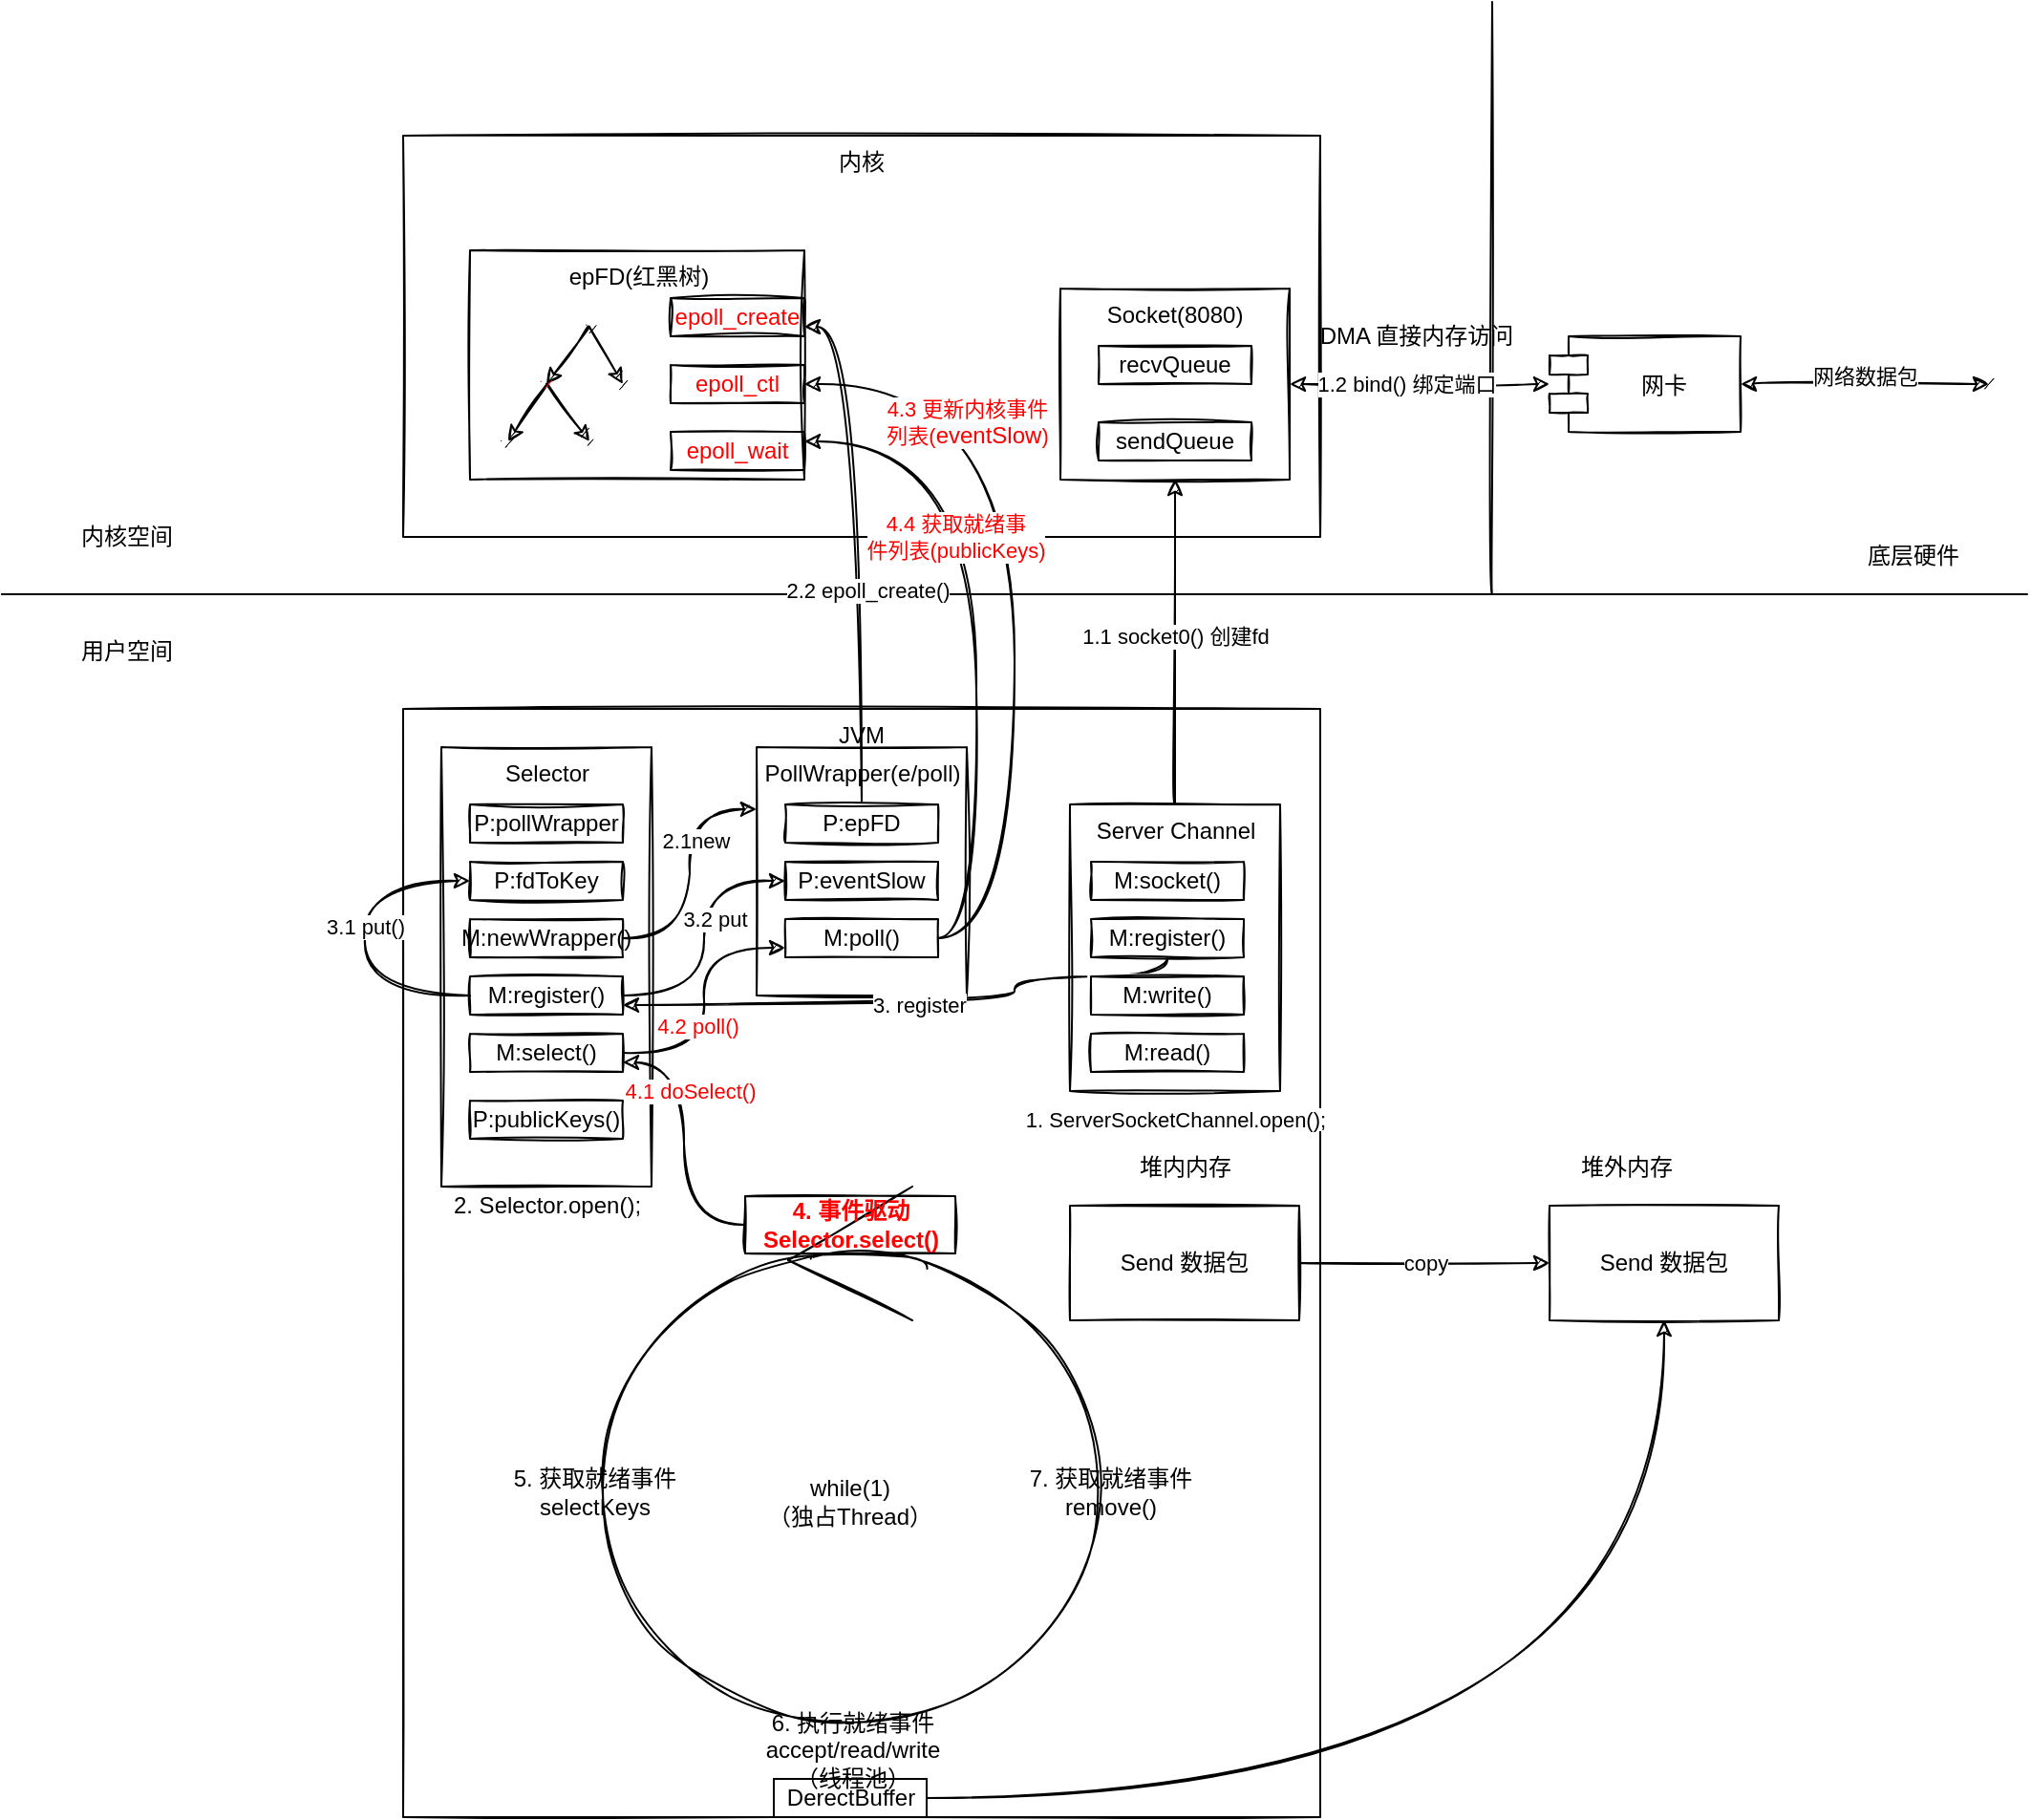 <mxfile version="14.6.12" type="device" pages="2"><diagram id="23iRSUPoRavnBvh4doch" name="NIO架构"><mxGraphModel dx="1940" dy="721" grid="1" gridSize="10" guides="1" tooltips="1" connect="1" arrows="1" fold="1" page="1" pageScale="1" pageWidth="827" pageHeight="1169" math="0" shadow="0"><root><mxCell id="0"/><mxCell id="1" parent="0"/><mxCell id="UZY1eDvHCtF0Vs8QLToh-1" value="" style="endArrow=none;html=1;curved=1;sketch=1;" edge="1" parent="1"><mxGeometry width="50" height="50" relative="1" as="geometry"><mxPoint x="-260" y="310" as="sourcePoint"/><mxPoint x="800" y="310" as="targetPoint"/></mxGeometry></mxCell><mxCell id="UZY1eDvHCtF0Vs8QLToh-2" value="" style="endArrow=none;html=1;curved=1;sketch=1;" edge="1" parent="1"><mxGeometry width="50" height="50" relative="1" as="geometry"><mxPoint x="520" y="310" as="sourcePoint"/><mxPoint x="520" as="targetPoint"/></mxGeometry></mxCell><mxCell id="UZY1eDvHCtF0Vs8QLToh-4" value="用户空间" style="text;html=1;align=center;verticalAlign=middle;resizable=0;points=[];autosize=1;strokeColor=none;sketch=1;" vertex="1" parent="1"><mxGeometry x="-225" y="330" width="60" height="20" as="geometry"/></mxCell><mxCell id="UZY1eDvHCtF0Vs8QLToh-5" value="内核空间" style="text;html=1;align=center;verticalAlign=middle;resizable=0;points=[];autosize=1;strokeColor=none;sketch=1;" vertex="1" parent="1"><mxGeometry x="-225" y="270" width="60" height="20" as="geometry"/></mxCell><mxCell id="UZY1eDvHCtF0Vs8QLToh-6" value="底层硬件" style="text;html=1;align=center;verticalAlign=middle;resizable=0;points=[];autosize=1;strokeColor=none;sketch=1;" vertex="1" parent="1"><mxGeometry x="710" y="280" width="60" height="20" as="geometry"/></mxCell><mxCell id="UZY1eDvHCtF0Vs8QLToh-7" value="内核" style="whiteSpace=wrap;html=1;align=center;verticalAlign=top;sketch=1;" vertex="1" parent="1"><mxGeometry x="-50" y="70" width="480" height="210" as="geometry"/></mxCell><mxCell id="UZY1eDvHCtF0Vs8QLToh-8" value="JVM" style="whiteSpace=wrap;html=1;verticalAlign=top;sketch=1;" vertex="1" parent="1"><mxGeometry x="-50" y="370" width="480" height="580" as="geometry"/></mxCell><mxCell id="UZY1eDvHCtF0Vs8QLToh-9" value="Socket(8080)" style="whiteSpace=wrap;html=1;align=center;verticalAlign=top;sketch=1;" vertex="1" parent="1"><mxGeometry x="294" y="150" width="120" height="100" as="geometry"/></mxCell><mxCell id="UZY1eDvHCtF0Vs8QLToh-10" value="recvQueue" style="whiteSpace=wrap;html=1;align=center;sketch=1;" vertex="1" parent="1"><mxGeometry x="314" y="180" width="80" height="20" as="geometry"/></mxCell><mxCell id="UZY1eDvHCtF0Vs8QLToh-11" value="&lt;span&gt;sendQueue&lt;/span&gt;" style="whiteSpace=wrap;html=1;align=center;sketch=1;" vertex="1" parent="1"><mxGeometry x="314" y="220" width="80" height="20" as="geometry"/></mxCell><mxCell id="UZY1eDvHCtF0Vs8QLToh-14" style="edgeStyle=orthogonalEdgeStyle;orthogonalLoop=1;jettySize=auto;html=1;entryX=1;entryY=0.5;entryDx=0;entryDy=0;startArrow=classic;startFill=1;curved=1;sketch=1;" edge="1" parent="1" target="UZY1eDvHCtF0Vs8QLToh-9"><mxGeometry relative="1" as="geometry"><mxPoint x="550" y="200" as="sourcePoint"/></mxGeometry></mxCell><mxCell id="UZY1eDvHCtF0Vs8QLToh-18" value="1.2 bind() 绑定端口" style="edgeLabel;html=1;align=center;verticalAlign=middle;resizable=0;points=[];sketch=1;" vertex="1" connectable="0" parent="UZY1eDvHCtF0Vs8QLToh-14"><mxGeometry x="0.103" relative="1" as="geometry"><mxPoint as="offset"/></mxGeometry></mxCell><mxCell id="UZY1eDvHCtF0Vs8QLToh-17" value="" style="edgeStyle=orthogonalEdgeStyle;orthogonalLoop=1;jettySize=auto;html=1;startArrow=classic;startFill=1;curved=1;sketch=1;" edge="1" parent="1" source="UZY1eDvHCtF0Vs8QLToh-15" target="UZY1eDvHCtF0Vs8QLToh-16"><mxGeometry relative="1" as="geometry"/></mxCell><mxCell id="UZY1eDvHCtF0Vs8QLToh-19" value="网络数据包" style="edgeLabel;html=1;align=center;verticalAlign=middle;resizable=0;points=[];sketch=1;" vertex="1" connectable="0" parent="UZY1eDvHCtF0Vs8QLToh-17"><mxGeometry y="4" relative="1" as="geometry"><mxPoint as="offset"/></mxGeometry></mxCell><mxCell id="UZY1eDvHCtF0Vs8QLToh-15" value="网卡" style="shape=module;align=left;spacingLeft=20;align=center;verticalAlign=middle;sketch=1;" vertex="1" parent="1"><mxGeometry x="550" y="175" width="100" height="50" as="geometry"/></mxCell><mxCell id="UZY1eDvHCtF0Vs8QLToh-16" value="" style="shape=waypoint;size=6;pointerEvents=1;points=[];fillColor=#ffffff;resizable=0;rotatable=0;perimeter=centerPerimeter;snapToPoint=1;spacingLeft=20;sketch=1;" vertex="1" parent="1"><mxGeometry x="760" y="180" width="40" height="40" as="geometry"/></mxCell><mxCell id="UZY1eDvHCtF0Vs8QLToh-21" value="" style="edgeStyle=orthogonalEdgeStyle;orthogonalLoop=1;jettySize=auto;html=1;entryX=0.5;entryY=1;entryDx=0;entryDy=0;startArrow=none;startFill=0;curved=1;sketch=1;" edge="1" parent="1" source="UZY1eDvHCtF0Vs8QLToh-20" target="UZY1eDvHCtF0Vs8QLToh-9"><mxGeometry relative="1" as="geometry"/></mxCell><mxCell id="UZY1eDvHCtF0Vs8QLToh-25" value="1.1 socket0() 创建fd" style="edgeLabel;html=1;align=center;verticalAlign=middle;resizable=0;points=[];sketch=1;" vertex="1" connectable="0" parent="UZY1eDvHCtF0Vs8QLToh-21"><mxGeometry x="0.035" relative="1" as="geometry"><mxPoint as="offset"/></mxGeometry></mxCell><mxCell id="UZY1eDvHCtF0Vs8QLToh-20" value="Server Channel" style="html=1;align=center;verticalAlign=top;sketch=1;" vertex="1" parent="1"><mxGeometry x="299" y="420" width="110" height="150" as="geometry"/></mxCell><mxCell id="UZY1eDvHCtF0Vs8QLToh-24" value="&lt;span style=&quot;font-size: 11px ; background-color: rgb(255 , 255 , 255)&quot;&gt;1. ServerSocketChannel.open();&lt;/span&gt;" style="text;html=1;align=center;verticalAlign=middle;resizable=0;points=[];autosize=1;strokeColor=none;sketch=1;" vertex="1" parent="1"><mxGeometry x="259" y="575" width="190" height="20" as="geometry"/></mxCell><mxCell id="UZY1eDvHCtF0Vs8QLToh-26" value="Selector" style="html=1;align=center;verticalAlign=top;sketch=1;" vertex="1" parent="1"><mxGeometry x="-30" y="390" width="110" height="230" as="geometry"/></mxCell><mxCell id="UZY1eDvHCtF0Vs8QLToh-27" value="2. Selector.open();" style="text;html=1;align=center;verticalAlign=middle;resizable=0;points=[];autosize=1;strokeColor=none;sketch=1;" vertex="1" parent="1"><mxGeometry x="-30" y="620" width="110" height="20" as="geometry"/></mxCell><mxCell id="UZY1eDvHCtF0Vs8QLToh-29" value="P:pollWrapper" style="whiteSpace=wrap;html=1;align=center;sketch=1;" vertex="1" parent="1"><mxGeometry x="-15" y="420" width="80" height="20" as="geometry"/></mxCell><mxCell id="UZY1eDvHCtF0Vs8QLToh-31" value="P:fdToKey" style="whiteSpace=wrap;html=1;align=center;sketch=1;" vertex="1" parent="1"><mxGeometry x="-15" y="450" width="80" height="20" as="geometry"/></mxCell><mxCell id="UZY1eDvHCtF0Vs8QLToh-36" style="edgeStyle=orthogonalEdgeStyle;orthogonalLoop=1;jettySize=auto;html=1;entryX=0;entryY=0.25;entryDx=0;entryDy=0;startArrow=none;startFill=0;curved=1;sketch=1;" edge="1" parent="1" source="UZY1eDvHCtF0Vs8QLToh-32" target="UZY1eDvHCtF0Vs8QLToh-33"><mxGeometry relative="1" as="geometry"><Array as="points"><mxPoint x="100" y="490"/><mxPoint x="100" y="423"/></Array></mxGeometry></mxCell><mxCell id="UZY1eDvHCtF0Vs8QLToh-37" value="2.1new" style="edgeLabel;html=1;align=center;verticalAlign=middle;resizable=0;points=[];sketch=1;" vertex="1" connectable="0" parent="UZY1eDvHCtF0Vs8QLToh-36"><mxGeometry x="-0.086" y="-3" relative="1" as="geometry"><mxPoint y="-23" as="offset"/></mxGeometry></mxCell><mxCell id="UZY1eDvHCtF0Vs8QLToh-32" value="M:newWrapper()" style="whiteSpace=wrap;html=1;align=center;sketch=1;" vertex="1" parent="1"><mxGeometry x="-15" y="480" width="80" height="20" as="geometry"/></mxCell><mxCell id="UZY1eDvHCtF0Vs8QLToh-33" value="PollWrapper(e/poll)" style="html=1;align=center;verticalAlign=top;sketch=1;" vertex="1" parent="1"><mxGeometry x="135" y="390" width="110" height="130" as="geometry"/></mxCell><mxCell id="UZY1eDvHCtF0Vs8QLToh-48" style="edgeStyle=orthogonalEdgeStyle;orthogonalLoop=1;jettySize=auto;html=1;entryX=1;entryY=0.75;entryDx=0;entryDy=0;fontColor=#FF0000;startArrow=none;startFill=0;curved=1;sketch=1;" edge="1" parent="1" source="UZY1eDvHCtF0Vs8QLToh-34" target="UZY1eDvHCtF0Vs8QLToh-64"><mxGeometry relative="1" as="geometry"/></mxCell><mxCell id="UZY1eDvHCtF0Vs8QLToh-49" value="&lt;font color=&quot;#000000&quot;&gt;2.2 epoll_create()&lt;/font&gt;" style="edgeLabel;html=1;align=center;verticalAlign=middle;resizable=0;points=[];fontColor=#FF0000;sketch=1;" vertex="1" connectable="0" parent="UZY1eDvHCtF0Vs8QLToh-48"><mxGeometry x="0.531" y="2" relative="1" as="geometry"><mxPoint x="5" y="102" as="offset"/></mxGeometry></mxCell><mxCell id="UZY1eDvHCtF0Vs8QLToh-34" value="P:epFD" style="whiteSpace=wrap;html=1;align=center;sketch=1;" vertex="1" parent="1"><mxGeometry x="150" y="420" width="80" height="20" as="geometry"/></mxCell><mxCell id="UZY1eDvHCtF0Vs8QLToh-35" value="P:eventSlow" style="whiteSpace=wrap;html=1;align=center;sketch=1;" vertex="1" parent="1"><mxGeometry x="150" y="450" width="80" height="20" as="geometry"/></mxCell><mxCell id="UZY1eDvHCtF0Vs8QLToh-38" value="epFD(红黑树)" style="html=1;align=center;verticalAlign=top;sketch=1;" vertex="1" parent="1"><mxGeometry x="-15" y="130" width="175" height="120" as="geometry"/></mxCell><mxCell id="UZY1eDvHCtF0Vs8QLToh-44" style="orthogonalLoop=1;jettySize=auto;html=1;entryX=0.575;entryY=0.5;entryDx=0;entryDy=0;entryPerimeter=0;startArrow=none;startFill=0;curved=1;sketch=1;" edge="1" parent="1" source="UZY1eDvHCtF0Vs8QLToh-39" target="UZY1eDvHCtF0Vs8QLToh-41"><mxGeometry relative="1" as="geometry"/></mxCell><mxCell id="UZY1eDvHCtF0Vs8QLToh-46" style="edgeStyle=none;orthogonalLoop=1;jettySize=auto;html=1;startArrow=none;startFill=0;curved=1;sketch=1;" edge="1" parent="1" source="UZY1eDvHCtF0Vs8QLToh-39" target="UZY1eDvHCtF0Vs8QLToh-40"><mxGeometry relative="1" as="geometry"/></mxCell><mxCell id="UZY1eDvHCtF0Vs8QLToh-39" value="" style="shape=waypoint;size=6;pointerEvents=1;points=[];fillColor=none;resizable=0;rotatable=0;perimeter=centerPerimeter;snapToPoint=1;align=center;sketch=1;" vertex="1" parent="1"><mxGeometry x="27.5" y="150" width="40" height="40" as="geometry"/></mxCell><mxCell id="UZY1eDvHCtF0Vs8QLToh-40" value="" style="shape=waypoint;size=6;pointerEvents=1;points=[];fillColor=none;resizable=0;rotatable=0;perimeter=centerPerimeter;snapToPoint=1;align=center;sketch=1;" vertex="1" parent="1"><mxGeometry x="45" y="180" width="40" height="40" as="geometry"/></mxCell><mxCell id="UZY1eDvHCtF0Vs8QLToh-45" style="edgeStyle=none;orthogonalLoop=1;jettySize=auto;html=1;entryX=0.625;entryY=0.55;entryDx=0;entryDy=0;entryPerimeter=0;startArrow=none;startFill=0;curved=1;sketch=1;" edge="1" parent="1" source="UZY1eDvHCtF0Vs8QLToh-41" target="UZY1eDvHCtF0Vs8QLToh-42"><mxGeometry relative="1" as="geometry"/></mxCell><mxCell id="UZY1eDvHCtF0Vs8QLToh-47" style="edgeStyle=none;orthogonalLoop=1;jettySize=auto;html=1;startArrow=none;startFill=0;curved=1;sketch=1;" edge="1" parent="1" source="UZY1eDvHCtF0Vs8QLToh-41" target="UZY1eDvHCtF0Vs8QLToh-43"><mxGeometry relative="1" as="geometry"/></mxCell><mxCell id="UZY1eDvHCtF0Vs8QLToh-41" value="" style="shape=waypoint;size=6;pointerEvents=1;points=[];resizable=0;rotatable=0;perimeter=centerPerimeter;snapToPoint=1;align=center;fontColor=#FF0000;fillColor=#FF0000;strokeColor=#FF0000;sketch=1;" vertex="1" parent="1"><mxGeometry x="5" y="180" width="40" height="40" as="geometry"/></mxCell><mxCell id="UZY1eDvHCtF0Vs8QLToh-42" value="" style="shape=waypoint;size=6;pointerEvents=1;points=[];fillColor=none;resizable=0;rotatable=0;perimeter=centerPerimeter;snapToPoint=1;align=center;sketch=1;" vertex="1" parent="1"><mxGeometry x="-15" y="210" width="40" height="40" as="geometry"/></mxCell><mxCell id="UZY1eDvHCtF0Vs8QLToh-43" value="" style="shape=waypoint;size=6;pointerEvents=1;points=[];fillColor=none;resizable=0;rotatable=0;perimeter=centerPerimeter;snapToPoint=1;align=center;sketch=1;" vertex="1" parent="1"><mxGeometry x="27.5" y="210" width="40" height="40" as="geometry"/></mxCell><mxCell id="UZY1eDvHCtF0Vs8QLToh-51" style="edgeStyle=orthogonalEdgeStyle;orthogonalLoop=1;jettySize=auto;html=1;entryX=0;entryY=0.5;entryDx=0;entryDy=0;fontColor=#FF0000;startArrow=none;startFill=0;elbow=vertical;exitX=0;exitY=0.5;exitDx=0;exitDy=0;curved=1;sketch=1;" edge="1" parent="1" source="UZY1eDvHCtF0Vs8QLToh-50" target="UZY1eDvHCtF0Vs8QLToh-31"><mxGeometry relative="1" as="geometry"><Array as="points"><mxPoint x="-70" y="520"/><mxPoint x="-70" y="460"/></Array></mxGeometry></mxCell><mxCell id="UZY1eDvHCtF0Vs8QLToh-52" value="&lt;font color=&quot;#000000&quot;&gt;3.1 put()&lt;/font&gt;" style="edgeLabel;html=1;align=center;verticalAlign=middle;resizable=0;points=[];fontColor=#FF0000;sketch=1;" vertex="1" connectable="0" parent="UZY1eDvHCtF0Vs8QLToh-51"><mxGeometry x="0.071" relative="1" as="geometry"><mxPoint as="offset"/></mxGeometry></mxCell><mxCell id="UZY1eDvHCtF0Vs8QLToh-53" style="edgeStyle=orthogonalEdgeStyle;orthogonalLoop=1;jettySize=auto;html=1;entryX=0;entryY=0.5;entryDx=0;entryDy=0;fontColor=#FF0000;startArrow=none;startFill=0;curved=1;sketch=1;" edge="1" parent="1" source="UZY1eDvHCtF0Vs8QLToh-50" target="UZY1eDvHCtF0Vs8QLToh-35"><mxGeometry relative="1" as="geometry"/></mxCell><mxCell id="UZY1eDvHCtF0Vs8QLToh-54" value="&lt;font color=&quot;#000000&quot;&gt;3.2 put&lt;/font&gt;" style="edgeLabel;html=1;align=center;verticalAlign=middle;resizable=0;points=[];fontColor=#FF0000;sketch=1;" vertex="1" connectable="0" parent="UZY1eDvHCtF0Vs8QLToh-53"><mxGeometry x="0.262" y="-4" relative="1" as="geometry"><mxPoint x="1" y="9" as="offset"/></mxGeometry></mxCell><mxCell id="UZY1eDvHCtF0Vs8QLToh-50" value="M:register()" style="whiteSpace=wrap;html=1;align=center;sketch=1;" vertex="1" parent="1"><mxGeometry x="-15" y="510" width="80" height="20" as="geometry"/></mxCell><mxCell id="UZY1eDvHCtF0Vs8QLToh-61" style="edgeStyle=orthogonalEdgeStyle;orthogonalLoop=1;jettySize=auto;html=1;entryX=0;entryY=0.75;entryDx=0;entryDy=0;fontColor=#FF0000;startArrow=none;startFill=0;curved=1;sketch=1;" edge="1" parent="1" source="UZY1eDvHCtF0Vs8QLToh-55" target="UZY1eDvHCtF0Vs8QLToh-58"><mxGeometry relative="1" as="geometry"/></mxCell><mxCell id="UZY1eDvHCtF0Vs8QLToh-63" value="4.2 poll()" style="edgeLabel;html=1;align=center;verticalAlign=middle;resizable=0;points=[];fontColor=#FF0000;sketch=1;" vertex="1" connectable="0" parent="UZY1eDvHCtF0Vs8QLToh-61"><mxGeometry x="-0.193" y="5" relative="1" as="geometry"><mxPoint x="1" as="offset"/></mxGeometry></mxCell><mxCell id="UZY1eDvHCtF0Vs8QLToh-55" value="M:select()" style="whiteSpace=wrap;html=1;align=center;sketch=1;" vertex="1" parent="1"><mxGeometry x="-15" y="540" width="80" height="20" as="geometry"/></mxCell><mxCell id="UZY1eDvHCtF0Vs8QLToh-56" value="&lt;span&gt;&lt;br&gt;while(1)&lt;br&gt;&lt;/span&gt;&lt;span&gt;（&lt;/span&gt;&lt;span&gt;独占Thread&lt;/span&gt;&lt;span&gt;）&lt;br&gt;&lt;/span&gt;" style="ellipse;shape=umlControl;whiteSpace=wrap;html=1;align=center;fillColor=none;fontStyle=0;sketch=1;" vertex="1" parent="1"><mxGeometry x="54" y="620" width="260" height="280" as="geometry"/></mxCell><mxCell id="UZY1eDvHCtF0Vs8QLToh-60" style="edgeStyle=orthogonalEdgeStyle;orthogonalLoop=1;jettySize=auto;html=1;entryX=1;entryY=0.75;entryDx=0;entryDy=0;fontColor=#FF0000;startArrow=none;startFill=0;curved=1;sketch=1;" edge="1" parent="1" source="UZY1eDvHCtF0Vs8QLToh-57" target="UZY1eDvHCtF0Vs8QLToh-55"><mxGeometry relative="1" as="geometry"/></mxCell><mxCell id="UZY1eDvHCtF0Vs8QLToh-62" value="4.1 doSelect()" style="edgeLabel;html=1;align=center;verticalAlign=middle;resizable=0;points=[];fontColor=#FF0000;sketch=1;" vertex="1" connectable="0" parent="UZY1eDvHCtF0Vs8QLToh-60"><mxGeometry x="0.435" y="-17" relative="1" as="geometry"><mxPoint x="-14" y="5" as="offset"/></mxGeometry></mxCell><mxCell id="UZY1eDvHCtF0Vs8QLToh-57" value="&lt;b&gt;4. 事件驱动&lt;br&gt;Selector.select()&lt;br&gt;&lt;/b&gt;" style="text;html=1;align=center;verticalAlign=middle;resizable=0;points=[];autosize=1;fontColor=#FF0000;strokeColor=#000000;sketch=1;" vertex="1" parent="1"><mxGeometry x="129" y="625" width="110" height="30" as="geometry"/></mxCell><mxCell id="UZY1eDvHCtF0Vs8QLToh-67" style="edgeStyle=orthogonalEdgeStyle;orthogonalLoop=1;jettySize=auto;html=1;entryX=1;entryY=0.5;entryDx=0;entryDy=0;fontColor=#FF0000;startArrow=none;startFill=0;curved=1;sketch=1;" edge="1" parent="1" source="UZY1eDvHCtF0Vs8QLToh-58" target="UZY1eDvHCtF0Vs8QLToh-65"><mxGeometry relative="1" as="geometry"><Array as="points"><mxPoint x="270" y="490"/><mxPoint x="270" y="200"/></Array></mxGeometry></mxCell><mxCell id="UZY1eDvHCtF0Vs8QLToh-68" value="4.3 更新内核事件&lt;br&gt;列表(&lt;span style=&quot;font-size: 12px ; background-color: rgb(248 , 249 , 250)&quot;&gt;eventSlow&lt;/span&gt;)" style="edgeLabel;html=1;align=center;verticalAlign=middle;resizable=0;points=[];fontColor=#FF0000;sketch=1;" vertex="1" connectable="0" parent="UZY1eDvHCtF0Vs8QLToh-67"><mxGeometry x="0.104" y="3" relative="1" as="geometry"><mxPoint x="-22" y="-67" as="offset"/></mxGeometry></mxCell><mxCell id="UZY1eDvHCtF0Vs8QLToh-69" style="edgeStyle=orthogonalEdgeStyle;orthogonalLoop=1;jettySize=auto;html=1;entryX=1;entryY=0.25;entryDx=0;entryDy=0;fontColor=#FF0000;startArrow=none;startFill=0;curved=1;sketch=1;" edge="1" parent="1" source="UZY1eDvHCtF0Vs8QLToh-58" target="UZY1eDvHCtF0Vs8QLToh-66"><mxGeometry relative="1" as="geometry"><Array as="points"><mxPoint x="250" y="490"/><mxPoint x="250" y="230"/></Array></mxGeometry></mxCell><mxCell id="UZY1eDvHCtF0Vs8QLToh-70" value="4.4 获取就绪事&lt;br&gt;件列表(publicKeys)" style="edgeLabel;html=1;align=center;verticalAlign=middle;resizable=0;points=[];fontColor=#FF0000;sketch=1;" vertex="1" connectable="0" parent="UZY1eDvHCtF0Vs8QLToh-69"><mxGeometry x="-0.07" y="1" relative="1" as="geometry"><mxPoint x="-10" y="-58" as="offset"/></mxGeometry></mxCell><mxCell id="UZY1eDvHCtF0Vs8QLToh-58" value="M:poll()" style="whiteSpace=wrap;html=1;align=center;sketch=1;" vertex="1" parent="1"><mxGeometry x="150" y="480" width="80" height="20" as="geometry"/></mxCell><mxCell id="UZY1eDvHCtF0Vs8QLToh-64" value="epoll_create" style="whiteSpace=wrap;html=1;fontColor=#FF0000;strokeColor=#000000;fillColor=none;align=center;sketch=1;" vertex="1" parent="1"><mxGeometry x="90" y="155" width="70" height="20" as="geometry"/></mxCell><mxCell id="UZY1eDvHCtF0Vs8QLToh-65" value="epoll_ctl" style="whiteSpace=wrap;html=1;fontColor=#FF0000;strokeColor=#000000;fillColor=none;align=center;sketch=1;" vertex="1" parent="1"><mxGeometry x="90" y="190" width="70" height="20" as="geometry"/></mxCell><mxCell id="UZY1eDvHCtF0Vs8QLToh-66" value="epoll_wait" style="whiteSpace=wrap;html=1;fontColor=#FF0000;strokeColor=#000000;fillColor=none;align=center;sketch=1;" vertex="1" parent="1"><mxGeometry x="90" y="225" width="70" height="20" as="geometry"/></mxCell><mxCell id="UZY1eDvHCtF0Vs8QLToh-71" value="P:publicKeys()" style="whiteSpace=wrap;html=1;align=center;sketch=1;" vertex="1" parent="1"><mxGeometry x="-15" y="575" width="80" height="20" as="geometry"/></mxCell><mxCell id="UZY1eDvHCtF0Vs8QLToh-74" value="5. 获取就绪事件&lt;br&gt;selectKeys" style="text;html=1;align=center;verticalAlign=middle;resizable=0;points=[];autosize=1;strokeColor=none;fontStyle=0;sketch=1;" vertex="1" parent="1"><mxGeometry y="765" width="100" height="30" as="geometry"/></mxCell><mxCell id="UZY1eDvHCtF0Vs8QLToh-75" value="6. 执行就绪事件&lt;br&gt;accept/read/write&lt;br&gt;（线程池）" style="text;html=1;align=center;verticalAlign=middle;resizable=0;points=[];autosize=1;strokeColor=none;fontStyle=0;sketch=1;" vertex="1" parent="1"><mxGeometry x="130" y="890" width="110" height="50" as="geometry"/></mxCell><mxCell id="UZY1eDvHCtF0Vs8QLToh-76" value="7. 获取就绪事件&lt;br&gt;remove()" style="text;html=1;align=center;verticalAlign=middle;resizable=0;points=[];autosize=1;strokeColor=none;fontStyle=0;sketch=1;" vertex="1" parent="1"><mxGeometry x="270" y="765" width="100" height="30" as="geometry"/></mxCell><mxCell id="UZY1eDvHCtF0Vs8QLToh-77" value="M:socket()" style="whiteSpace=wrap;html=1;align=center;sketch=1;" vertex="1" parent="1"><mxGeometry x="310" y="450" width="80" height="20" as="geometry"/></mxCell><mxCell id="UZY1eDvHCtF0Vs8QLToh-81" value="3. register" style="edgeStyle=orthogonalEdgeStyle;curved=1;rounded=0;orthogonalLoop=1;jettySize=auto;html=1;entryX=1;entryY=0.75;entryDx=0;entryDy=0;fontColor=#000000;startArrow=none;startFill=0;sketch=1;" edge="1" parent="1" source="UZY1eDvHCtF0Vs8QLToh-78" target="UZY1eDvHCtF0Vs8QLToh-50"><mxGeometry relative="1" as="geometry"><Array as="points"><mxPoint x="350" y="510"/><mxPoint x="270" y="510"/><mxPoint x="270" y="525"/></Array></mxGeometry></mxCell><mxCell id="UZY1eDvHCtF0Vs8QLToh-78" value="M:register()" style="whiteSpace=wrap;html=1;align=center;sketch=1;" vertex="1" parent="1"><mxGeometry x="310" y="480" width="80" height="20" as="geometry"/></mxCell><mxCell id="UZY1eDvHCtF0Vs8QLToh-79" value="M:write()" style="whiteSpace=wrap;html=1;align=center;sketch=1;" vertex="1" parent="1"><mxGeometry x="310" y="510" width="80" height="20" as="geometry"/></mxCell><mxCell id="UZY1eDvHCtF0Vs8QLToh-80" value="M:read()" style="whiteSpace=wrap;html=1;align=center;sketch=1;" vertex="1" parent="1"><mxGeometry x="310" y="540" width="80" height="20" as="geometry"/></mxCell><mxCell id="UZY1eDvHCtF0Vs8QLToh-82" value="DMA 直接内存访问" style="text;html=1;align=center;verticalAlign=middle;resizable=0;points=[];autosize=1;strokeColor=none;fontColor=#000000;" vertex="1" parent="1"><mxGeometry x="420" y="165" width="120" height="20" as="geometry"/></mxCell><mxCell id="UZY1eDvHCtF0Vs8QLToh-85" value="copy" style="edgeStyle=orthogonalEdgeStyle;curved=1;rounded=0;sketch=1;orthogonalLoop=1;jettySize=auto;html=1;entryX=0;entryY=0.5;entryDx=0;entryDy=0;fontColor=#000000;startArrow=none;startFill=0;" edge="1" parent="1" source="UZY1eDvHCtF0Vs8QLToh-83" target="UZY1eDvHCtF0Vs8QLToh-84"><mxGeometry relative="1" as="geometry"/></mxCell><mxCell id="UZY1eDvHCtF0Vs8QLToh-83" value="Send 数据包" style="rounded=0;whiteSpace=wrap;html=1;sketch=1;fontColor=#000000;strokeColor=#000000;fillColor=none;align=center;" vertex="1" parent="1"><mxGeometry x="299" y="630" width="120" height="60" as="geometry"/></mxCell><mxCell id="UZY1eDvHCtF0Vs8QLToh-84" value="Send 数据包" style="rounded=0;whiteSpace=wrap;html=1;sketch=1;fontColor=#000000;strokeColor=#000000;fillColor=none;align=center;" vertex="1" parent="1"><mxGeometry x="550" y="630" width="120" height="60" as="geometry"/></mxCell><mxCell id="UZY1eDvHCtF0Vs8QLToh-86" value="堆外内存" style="text;html=1;align=center;verticalAlign=middle;resizable=0;points=[];autosize=1;strokeColor=none;fontColor=#000000;" vertex="1" parent="1"><mxGeometry x="560" y="600" width="60" height="20" as="geometry"/></mxCell><mxCell id="UZY1eDvHCtF0Vs8QLToh-87" value="堆内内存" style="text;html=1;align=center;verticalAlign=middle;resizable=0;points=[];autosize=1;strokeColor=none;fontColor=#000000;" vertex="1" parent="1"><mxGeometry x="329" y="600" width="60" height="20" as="geometry"/></mxCell><mxCell id="UZY1eDvHCtF0Vs8QLToh-89" style="edgeStyle=orthogonalEdgeStyle;curved=1;rounded=0;sketch=1;orthogonalLoop=1;jettySize=auto;html=1;fontColor=#000000;startArrow=none;startFill=0;" edge="1" parent="1" source="UZY1eDvHCtF0Vs8QLToh-88" target="UZY1eDvHCtF0Vs8QLToh-84"><mxGeometry relative="1" as="geometry"/></mxCell><mxCell id="UZY1eDvHCtF0Vs8QLToh-88" value="DerectBuffer" style="text;html=1;align=center;verticalAlign=middle;resizable=0;points=[];autosize=1;fontColor=#000000;strokeColor=#000000;" vertex="1" parent="1"><mxGeometry x="144" y="930" width="80" height="20" as="geometry"/></mxCell></root></mxGraphModel></diagram><diagram id="GhOPUaG5WC8j4fiMF1rp" name="Reactor"><mxGraphModel dx="946" dy="613" grid="1" gridSize="10" guides="1" tooltips="1" connect="1" arrows="1" fold="1" page="1" pageScale="1" pageWidth="850" pageHeight="1100" math="0" shadow="0"><root><mxCell id="-0NVeKpgkKXMIGLYYXIl-0"/><mxCell id="-0NVeKpgkKXMIGLYYXIl-1" parent="-0NVeKpgkKXMIGLYYXIl-0"/></root></mxGraphModel></diagram></mxfile>